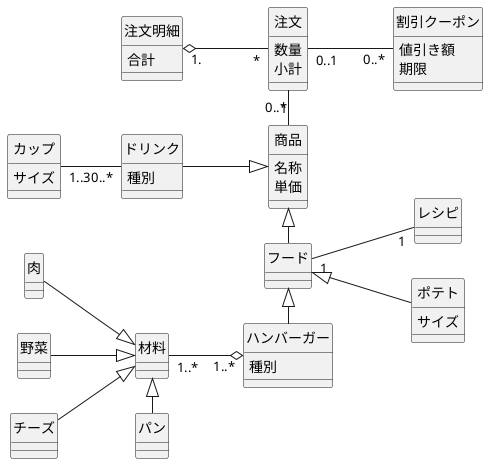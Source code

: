 @startuml クラス図
left to right direction
class 注文明細{
    合計
}

class 注文{
    数量
    小計
}

class 割引クーポン{
    値引き額
    期限
}

class 商品{
    名称
    単価
}

class カップ{
    サイズ
}

class ドリンク{
    種別
}

class フード{

}

class レシピ{

}

class 材料{

}

class ハンバーガー{
    種別
}

class ポテト{
    サイズ
}

class パン{

}

class 肉{

}

class 野菜{

}

class チーズ{

}

注文明細 "1." o-- "*" 注文
注文"0..1" -- "0..*" 割引クーポン
注文 "0..*" -right- "1" 商品
ドリンク --|> 商品
カップ "1..3"-- "0..*" ドリンク
フード -left-|> 商品
フード "1" -- "1" レシピ
フード <|-right- ハンバーガー
フード <|-down- ポテト
材料 "1..*" --o "1..*" ハンバーガー
パン -left-|> 材料
肉 --|> 材料
野菜 --|> 材料
チーズ --|> 材料
hide circle
@enduml